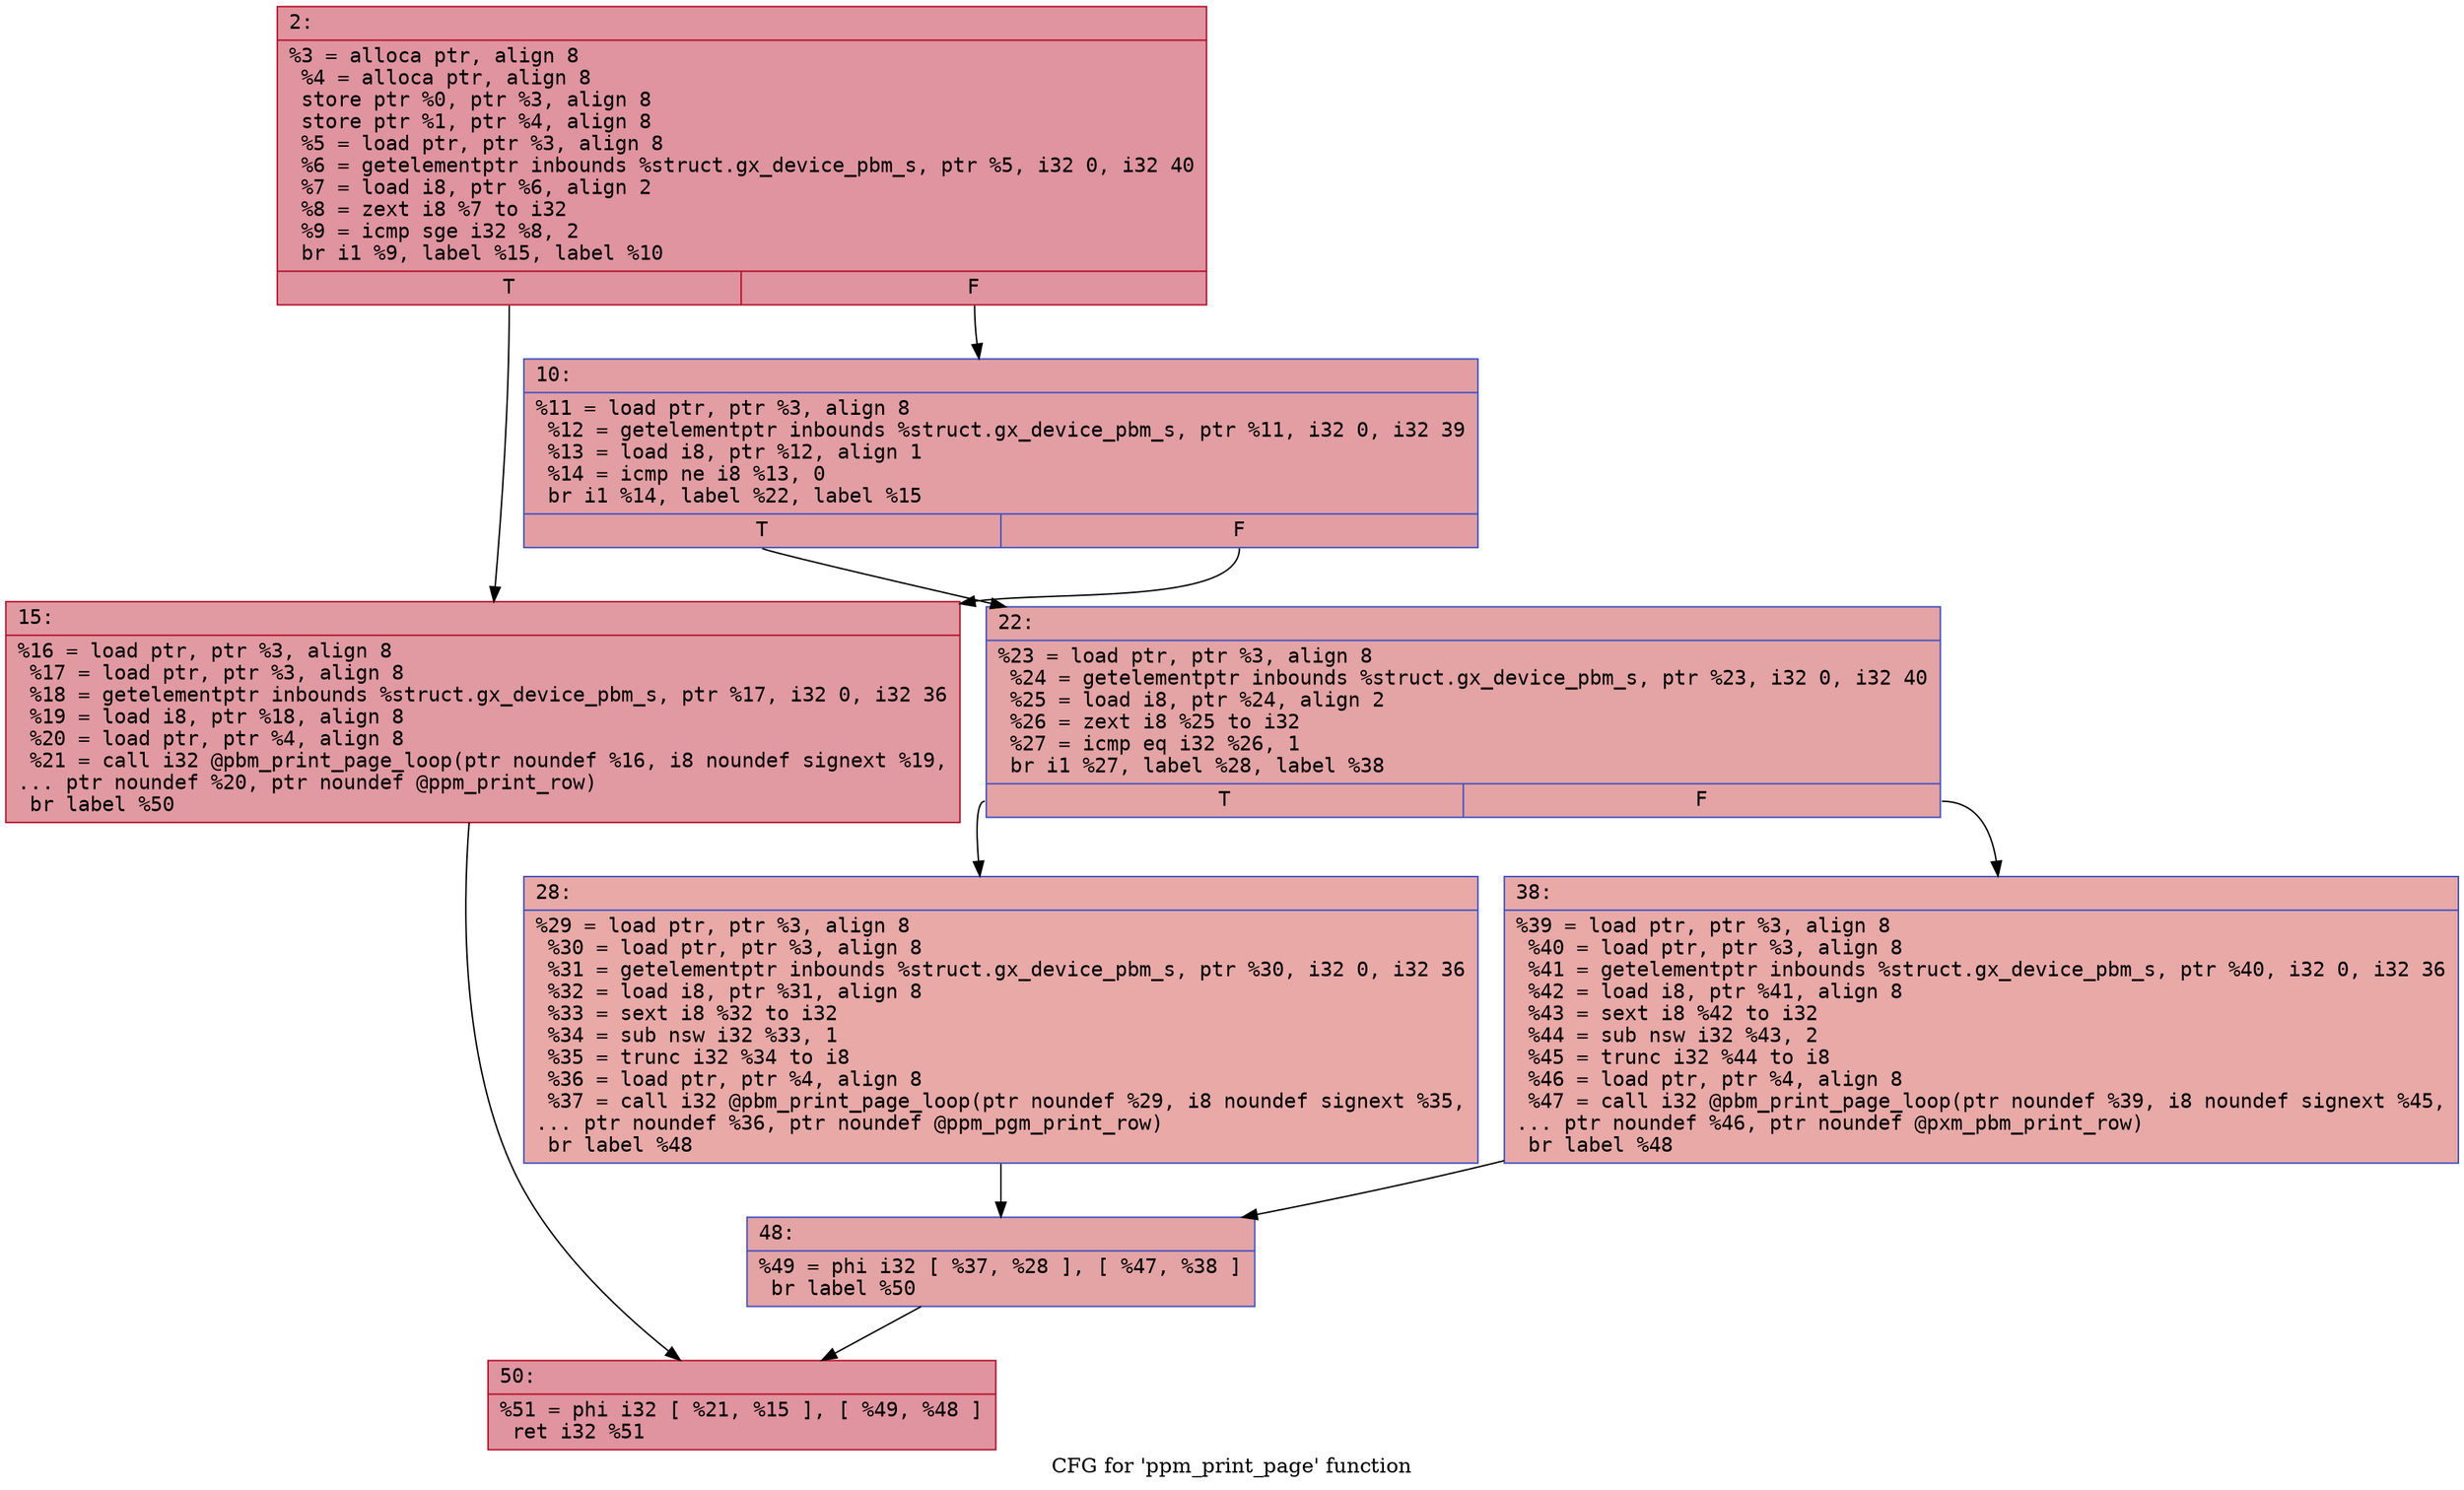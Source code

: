 digraph "CFG for 'ppm_print_page' function" {
	label="CFG for 'ppm_print_page' function";

	Node0x6000034ce580 [shape=record,color="#b70d28ff", style=filled, fillcolor="#b70d2870" fontname="Courier",label="{2:\l|  %3 = alloca ptr, align 8\l  %4 = alloca ptr, align 8\l  store ptr %0, ptr %3, align 8\l  store ptr %1, ptr %4, align 8\l  %5 = load ptr, ptr %3, align 8\l  %6 = getelementptr inbounds %struct.gx_device_pbm_s, ptr %5, i32 0, i32 40\l  %7 = load i8, ptr %6, align 2\l  %8 = zext i8 %7 to i32\l  %9 = icmp sge i32 %8, 2\l  br i1 %9, label %15, label %10\l|{<s0>T|<s1>F}}"];
	Node0x6000034ce580:s0 -> Node0x6000034ce620[tooltip="2 -> 15\nProbability 50.00%" ];
	Node0x6000034ce580:s1 -> Node0x6000034ce5d0[tooltip="2 -> 10\nProbability 50.00%" ];
	Node0x6000034ce5d0 [shape=record,color="#3d50c3ff", style=filled, fillcolor="#be242e70" fontname="Courier",label="{10:\l|  %11 = load ptr, ptr %3, align 8\l  %12 = getelementptr inbounds %struct.gx_device_pbm_s, ptr %11, i32 0, i32 39\l  %13 = load i8, ptr %12, align 1\l  %14 = icmp ne i8 %13, 0\l  br i1 %14, label %22, label %15\l|{<s0>T|<s1>F}}"];
	Node0x6000034ce5d0:s0 -> Node0x6000034ce670[tooltip="10 -> 22\nProbability 62.50%" ];
	Node0x6000034ce5d0:s1 -> Node0x6000034ce620[tooltip="10 -> 15\nProbability 37.50%" ];
	Node0x6000034ce620 [shape=record,color="#b70d28ff", style=filled, fillcolor="#bb1b2c70" fontname="Courier",label="{15:\l|  %16 = load ptr, ptr %3, align 8\l  %17 = load ptr, ptr %3, align 8\l  %18 = getelementptr inbounds %struct.gx_device_pbm_s, ptr %17, i32 0, i32 36\l  %19 = load i8, ptr %18, align 8\l  %20 = load ptr, ptr %4, align 8\l  %21 = call i32 @pbm_print_page_loop(ptr noundef %16, i8 noundef signext %19,\l... ptr noundef %20, ptr noundef @ppm_print_row)\l  br label %50\l}"];
	Node0x6000034ce620 -> Node0x6000034ce7b0[tooltip="15 -> 50\nProbability 100.00%" ];
	Node0x6000034ce670 [shape=record,color="#3d50c3ff", style=filled, fillcolor="#c32e3170" fontname="Courier",label="{22:\l|  %23 = load ptr, ptr %3, align 8\l  %24 = getelementptr inbounds %struct.gx_device_pbm_s, ptr %23, i32 0, i32 40\l  %25 = load i8, ptr %24, align 2\l  %26 = zext i8 %25 to i32\l  %27 = icmp eq i32 %26, 1\l  br i1 %27, label %28, label %38\l|{<s0>T|<s1>F}}"];
	Node0x6000034ce670:s0 -> Node0x6000034ce6c0[tooltip="22 -> 28\nProbability 50.00%" ];
	Node0x6000034ce670:s1 -> Node0x6000034ce710[tooltip="22 -> 38\nProbability 50.00%" ];
	Node0x6000034ce6c0 [shape=record,color="#3d50c3ff", style=filled, fillcolor="#ca3b3770" fontname="Courier",label="{28:\l|  %29 = load ptr, ptr %3, align 8\l  %30 = load ptr, ptr %3, align 8\l  %31 = getelementptr inbounds %struct.gx_device_pbm_s, ptr %30, i32 0, i32 36\l  %32 = load i8, ptr %31, align 8\l  %33 = sext i8 %32 to i32\l  %34 = sub nsw i32 %33, 1\l  %35 = trunc i32 %34 to i8\l  %36 = load ptr, ptr %4, align 8\l  %37 = call i32 @pbm_print_page_loop(ptr noundef %29, i8 noundef signext %35,\l... ptr noundef %36, ptr noundef @ppm_pgm_print_row)\l  br label %48\l}"];
	Node0x6000034ce6c0 -> Node0x6000034ce760[tooltip="28 -> 48\nProbability 100.00%" ];
	Node0x6000034ce710 [shape=record,color="#3d50c3ff", style=filled, fillcolor="#ca3b3770" fontname="Courier",label="{38:\l|  %39 = load ptr, ptr %3, align 8\l  %40 = load ptr, ptr %3, align 8\l  %41 = getelementptr inbounds %struct.gx_device_pbm_s, ptr %40, i32 0, i32 36\l  %42 = load i8, ptr %41, align 8\l  %43 = sext i8 %42 to i32\l  %44 = sub nsw i32 %43, 2\l  %45 = trunc i32 %44 to i8\l  %46 = load ptr, ptr %4, align 8\l  %47 = call i32 @pbm_print_page_loop(ptr noundef %39, i8 noundef signext %45,\l... ptr noundef %46, ptr noundef @pxm_pbm_print_row)\l  br label %48\l}"];
	Node0x6000034ce710 -> Node0x6000034ce760[tooltip="38 -> 48\nProbability 100.00%" ];
	Node0x6000034ce760 [shape=record,color="#3d50c3ff", style=filled, fillcolor="#c32e3170" fontname="Courier",label="{48:\l|  %49 = phi i32 [ %37, %28 ], [ %47, %38 ]\l  br label %50\l}"];
	Node0x6000034ce760 -> Node0x6000034ce7b0[tooltip="48 -> 50\nProbability 100.00%" ];
	Node0x6000034ce7b0 [shape=record,color="#b70d28ff", style=filled, fillcolor="#b70d2870" fontname="Courier",label="{50:\l|  %51 = phi i32 [ %21, %15 ], [ %49, %48 ]\l  ret i32 %51\l}"];
}
